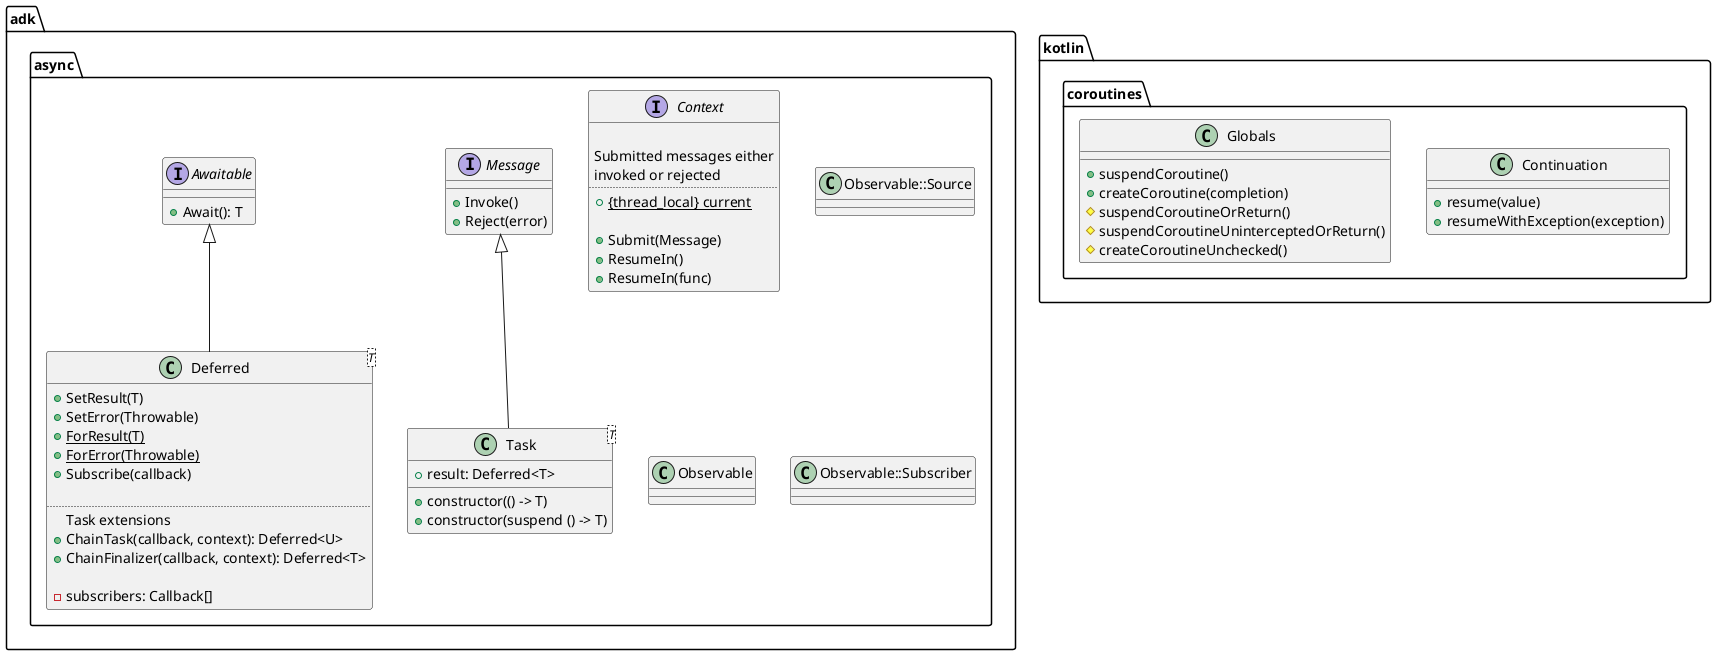 @startuml

package adk.async {

interface Message {

+Invoke()
+Reject(error)

}

interface Context {

Submitted messages either
invoked or rejected
..
+{static}{thread_local} current

+Submit(Message)
+ResumeIn()
+ResumeIn(func)
}

Message <|-- Task
class Task<T> {
    +constructor(() -> T)
    +constructor(suspend () -> T)
    +result: Deferred<T>
}

interface Awaitable {
    +Await(): T
}

Awaitable <|-- Deferred

class Deferred<T> {
    +SetResult(T)
    +SetError(Throwable)
    +{static}ForResult(T)
    +{static}ForError(Throwable)
    +Subscribe(callback)

    ..
    Task extensions
    +ChainTask(callback, context): Deferred<U>
    +ChainFinalizer(callback, context): Deferred<T>

    {field}-subscribers: Callback[]
}

class Observable::Source {
}

class Observable {
}

class Observable::Subscriber {
}

}

package kotlin.coroutines {

class Continuation {
    +resume(value)
    +resumeWithException(exception)
}

class Globals {
    +suspendCoroutine()
    +createCoroutine(completion)
    #suspendCoroutineOrReturn()
    #suspendCoroutineUninterceptedOrReturn()
    #createCoroutineUnchecked()
}

}

@enduml
